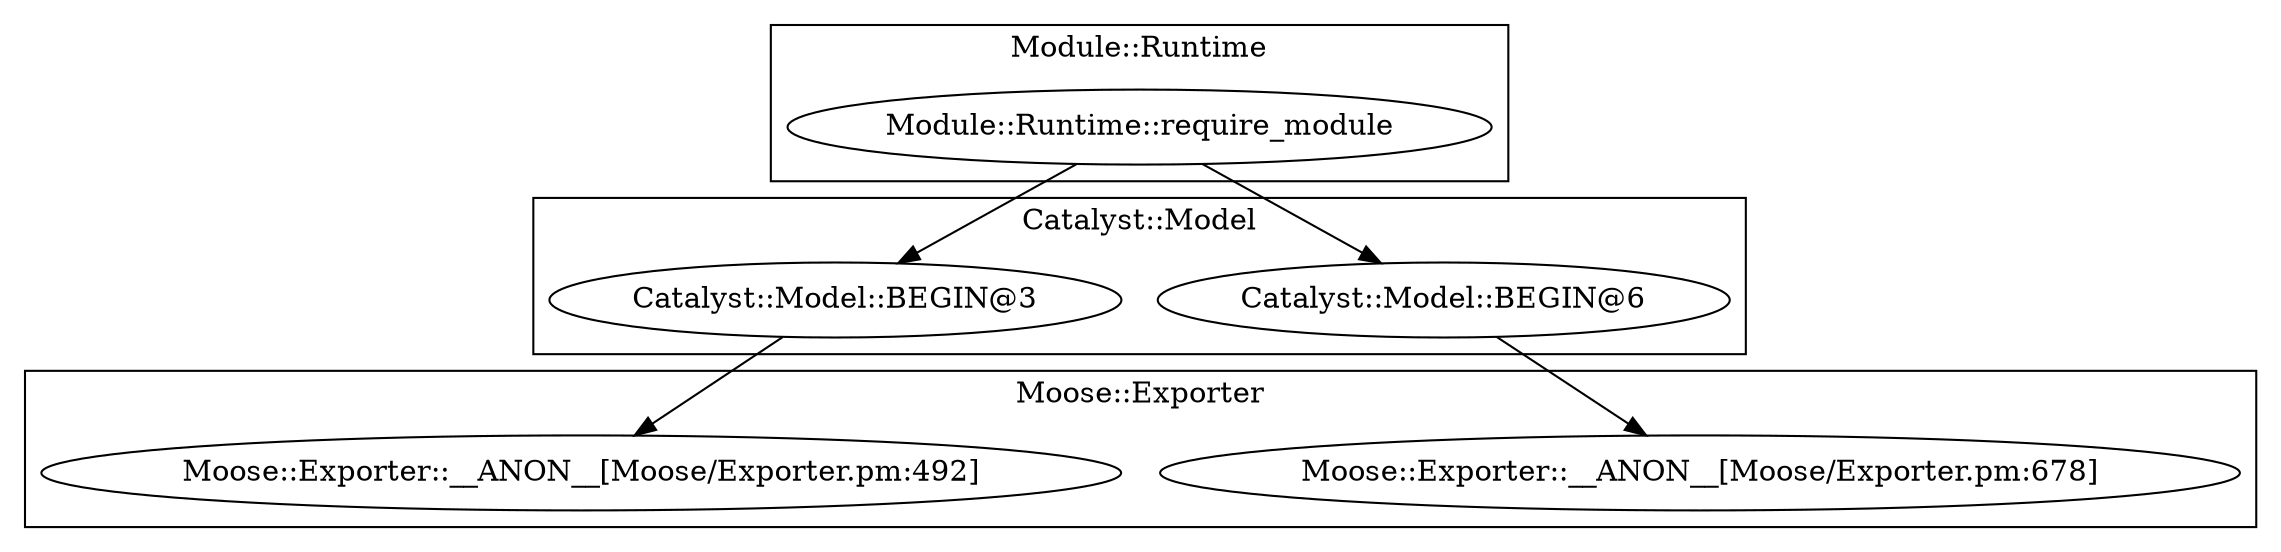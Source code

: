 digraph {
graph [overlap=false]
subgraph cluster_Module_Runtime {
	label="Module::Runtime";
	"Module::Runtime::require_module";
}
subgraph cluster_Catalyst_Model {
	label="Catalyst::Model";
	"Catalyst::Model::BEGIN@6";
	"Catalyst::Model::BEGIN@3";
}
subgraph cluster_Moose_Exporter {
	label="Moose::Exporter";
	"Moose::Exporter::__ANON__[Moose/Exporter.pm:492]";
	"Moose::Exporter::__ANON__[Moose/Exporter.pm:678]";
}
"Catalyst::Model::BEGIN@6" -> "Moose::Exporter::__ANON__[Moose/Exporter.pm:678]";
"Catalyst::Model::BEGIN@3" -> "Moose::Exporter::__ANON__[Moose/Exporter.pm:492]";
"Module::Runtime::require_module" -> "Catalyst::Model::BEGIN@3";
"Module::Runtime::require_module" -> "Catalyst::Model::BEGIN@6";
}
